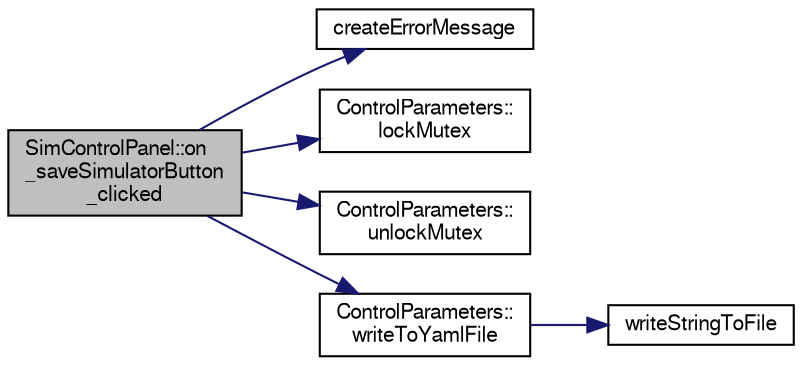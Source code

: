 digraph "SimControlPanel::on_saveSimulatorButton_clicked"
{
  edge [fontname="FreeSans",fontsize="10",labelfontname="FreeSans",labelfontsize="10"];
  node [fontname="FreeSans",fontsize="10",shape=record];
  rankdir="LR";
  Node1 [label="SimControlPanel::on\l_saveSimulatorButton\l_clicked",height=0.2,width=0.4,color="black", fillcolor="grey75", style="filled", fontcolor="black"];
  Node1 -> Node2 [color="midnightblue",fontsize="10",style="solid",fontname="FreeSans"];
  Node2 [label="createErrorMessage",height=0.2,width=0.4,color="black", fillcolor="white", style="filled",URL="$d8/dcd/_sim_control_panel_8cpp.html#a771db95f0473f6530892c739de3c1b83"];
  Node1 -> Node3 [color="midnightblue",fontsize="10",style="solid",fontname="FreeSans"];
  Node3 [label="ControlParameters::\llockMutex",height=0.2,width=0.4,color="black", fillcolor="white", style="filled",URL="$d8/d86/class_control_parameters.html#a8f614fa95d472922d65efe48238a7afc"];
  Node1 -> Node4 [color="midnightblue",fontsize="10",style="solid",fontname="FreeSans"];
  Node4 [label="ControlParameters::\lunlockMutex",height=0.2,width=0.4,color="black", fillcolor="white", style="filled",URL="$d8/d86/class_control_parameters.html#af025ae2e93e63f23e77802189bfbc0af"];
  Node1 -> Node5 [color="midnightblue",fontsize="10",style="solid",fontname="FreeSans"];
  Node5 [label="ControlParameters::\lwriteToYamlFile",height=0.2,width=0.4,color="black", fillcolor="white", style="filled",URL="$d8/d86/class_control_parameters.html#a3eabcba112adc206c8a11d0cbfc75619"];
  Node5 -> Node6 [color="midnightblue",fontsize="10",style="solid",fontname="FreeSans"];
  Node6 [label="writeStringToFile",height=0.2,width=0.4,color="black", fillcolor="white", style="filled",URL="$de/df0/utilities_8h.html#a12c9857847f253886a46da7b5c32dbc6"];
}
